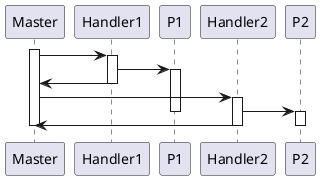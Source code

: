 @startuml

participant Master as M
participant Handler1 as H1

activate M
M ->H1
activate H1
H1 -> P1
activate P1
H1 -> M
deactivate H1

participant Handler2 as H2
M -> H2
activate H2
H2 -> P2
deactivate P1
activate P2
H2 -> M
deactivate H2
deactivate P2
deactivate M

@enduml
